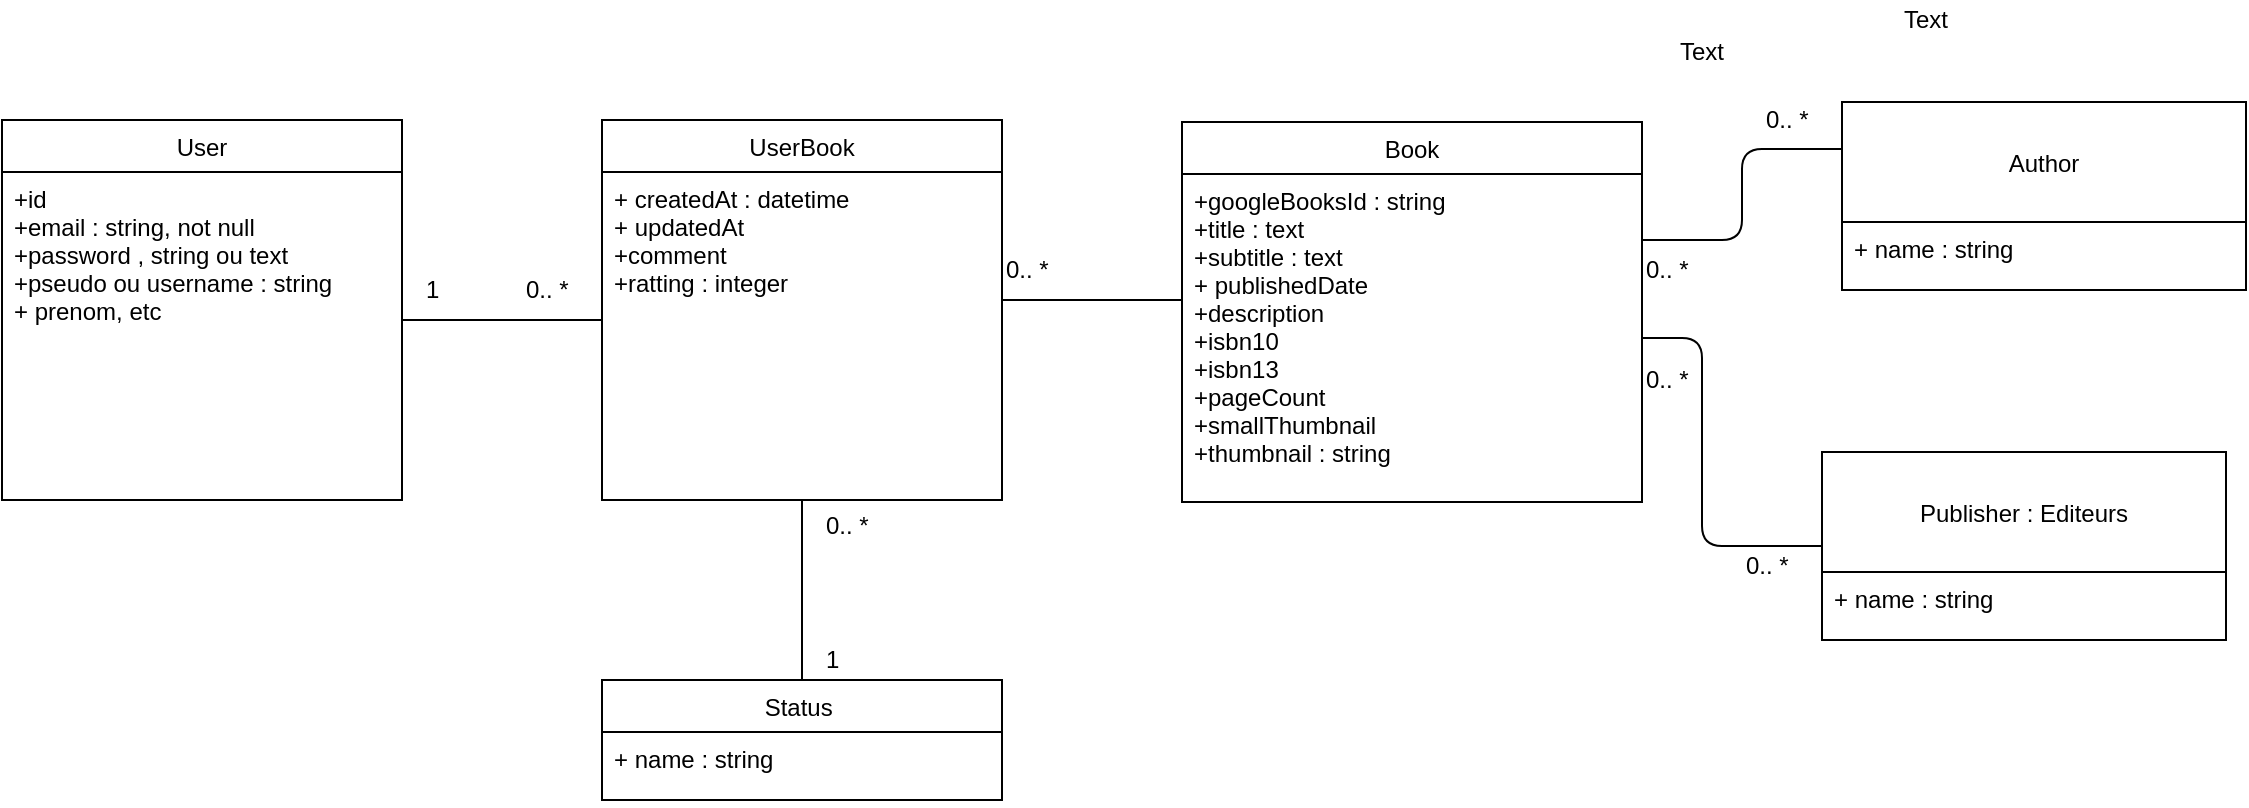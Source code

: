 <mxfile version="12.2.4" pages="1"><diagram id="wFTDd9I1TmXiqSjPwsIQ" name="Page-1"><mxGraphModel dx="2644" dy="696" grid="1" gridSize="10" guides="1" tooltips="1" connect="1" arrows="1" fold="1" page="1" pageScale="1" pageWidth="850" pageHeight="1100" math="0" shadow="0"><root><mxCell id="0"/><mxCell id="1" parent="0"/><mxCell id="2" value="User" style="swimlane;fontStyle=0;childLayout=stackLayout;horizontal=1;startSize=26;fillColor=none;horizontalStack=0;resizeParent=1;resizeParentMax=0;resizeLast=0;collapsible=1;marginBottom=0;" parent="1" vertex="1"><mxGeometry x="50" y="70" width="200" height="190" as="geometry"/></mxCell><mxCell id="3" value="+id &#10;+email : string, not null&#10;+password , string ou text &#10;+pseudo ou username : string &#10;+ prenom, etc" style="text;strokeColor=none;fillColor=none;align=left;verticalAlign=top;spacingLeft=4;spacingRight=4;overflow=hidden;rotatable=0;points=[[0,0.5],[1,0.5]];portConstraint=eastwest;" parent="2" vertex="1"><mxGeometry y="26" width="200" height="164" as="geometry"/></mxCell><mxCell id="6" value="UserBook" style="swimlane;fontStyle=0;childLayout=stackLayout;horizontal=1;startSize=26;fillColor=none;horizontalStack=0;resizeParent=1;resizeParentMax=0;resizeLast=0;collapsible=1;marginBottom=0;" parent="1" vertex="1"><mxGeometry x="350" y="70" width="200" height="190" as="geometry"/></mxCell><mxCell id="7" value="+ createdAt : datetime &#10;+ updatedAt &#10;+comment &#10;+ratting : integer &#10;" style="text;strokeColor=none;fillColor=none;align=left;verticalAlign=top;spacingLeft=4;spacingRight=4;overflow=hidden;rotatable=0;points=[[0,0.5],[1,0.5]];portConstraint=eastwest;" parent="6" vertex="1"><mxGeometry y="26" width="200" height="164" as="geometry"/></mxCell><mxCell id="8" value="Status " style="swimlane;fontStyle=0;childLayout=stackLayout;horizontal=1;startSize=26;fillColor=none;horizontalStack=0;resizeParent=1;resizeParentMax=0;resizeLast=0;collapsible=1;marginBottom=0;" parent="1" vertex="1"><mxGeometry x="350" y="350" width="200" height="60" as="geometry"/></mxCell><mxCell id="9" value="+ name : string " style="text;strokeColor=none;fillColor=none;align=left;verticalAlign=top;spacingLeft=4;spacingRight=4;overflow=hidden;rotatable=0;points=[[0,0.5],[1,0.5]];portConstraint=eastwest;" parent="8" vertex="1"><mxGeometry y="26" width="200" height="34" as="geometry"/></mxCell><mxCell id="10" value="Book" style="swimlane;fontStyle=0;childLayout=stackLayout;horizontal=1;startSize=26;fillColor=none;horizontalStack=0;resizeParent=1;resizeParentMax=0;resizeLast=0;collapsible=1;marginBottom=0;" parent="1" vertex="1"><mxGeometry x="640" y="71" width="230" height="190" as="geometry"/></mxCell><mxCell id="11" value="+googleBooksId : string  &#10;+title : text &#10;+subtitle : text &#10;+ publishedDate &#10;+description &#10;+isbn10&#10;+isbn13&#10;+pageCount&#10;+smallThumbnail&#10;+thumbnail : string " style="text;strokeColor=none;fillColor=none;align=left;verticalAlign=top;spacingLeft=4;spacingRight=4;overflow=hidden;rotatable=0;points=[[0,0.5],[1,0.5]];portConstraint=eastwest;" parent="10" vertex="1"><mxGeometry y="26" width="230" height="164" as="geometry"/></mxCell><mxCell id="13" value="Author" style="swimlane;fontStyle=0;childLayout=stackLayout;horizontal=1;startSize=60;fillColor=none;horizontalStack=0;resizeParent=1;resizeParentMax=0;resizeLast=0;collapsible=1;marginBottom=0;" parent="1" vertex="1"><mxGeometry x="970" y="61" width="202" height="94" as="geometry"/></mxCell><mxCell id="14" value="+ name : string " style="text;strokeColor=none;fillColor=none;align=left;verticalAlign=top;spacingLeft=4;spacingRight=4;overflow=hidden;rotatable=0;points=[[0,0.5],[1,0.5]];portConstraint=eastwest;" parent="13" vertex="1"><mxGeometry y="60" width="202" height="34" as="geometry"/></mxCell><mxCell id="22" value="" style="endArrow=none;endFill=0;html=1;edgeStyle=orthogonalEdgeStyle;align=left;verticalAlign=top;" parent="1" edge="1"><mxGeometry x="-0.5" y="-30" relative="1" as="geometry"><mxPoint x="250" y="170" as="sourcePoint"/><mxPoint x="350" y="170" as="targetPoint"/><Array as="points"><mxPoint x="280" y="170"/><mxPoint x="280" y="170"/></Array><mxPoint as="offset"/></mxGeometry></mxCell><mxCell id="23" value="" style="resizable=0;html=1;align=left;verticalAlign=bottom;labelBackgroundColor=#ffffff;fontSize=10;" parent="22" connectable="0" vertex="1"><mxGeometry x="-1" relative="1" as="geometry"/></mxCell><mxCell id="24" value="1" style="text;html=1;resizable=0;points=[];autosize=1;align=left;verticalAlign=top;spacingTop=-4;" parent="1" vertex="1"><mxGeometry x="260" y="145" width="20" height="20" as="geometry"/></mxCell><mxCell id="26" value="Publisher : Editeurs" style="swimlane;fontStyle=0;childLayout=stackLayout;horizontal=1;startSize=60;fillColor=none;horizontalStack=0;resizeParent=1;resizeParentMax=0;resizeLast=0;collapsible=1;marginBottom=0;" parent="1" vertex="1"><mxGeometry x="960" y="236" width="202" height="94" as="geometry"/></mxCell><mxCell id="27" value="+ name : string " style="text;strokeColor=none;fillColor=none;align=left;verticalAlign=top;spacingLeft=4;spacingRight=4;overflow=hidden;rotatable=0;points=[[0,0.5],[1,0.5]];portConstraint=eastwest;" parent="26" vertex="1"><mxGeometry y="60" width="202" height="34" as="geometry"/></mxCell><mxCell id="28" value="0.. *" style="text;html=1;resizable=0;points=[];autosize=1;align=left;verticalAlign=top;spacingTop=-4;" parent="1" vertex="1"><mxGeometry x="310" y="145" width="40" height="20" as="geometry"/></mxCell><mxCell id="33" value="0.. *" style="text;html=1;resizable=0;points=[];autosize=1;align=left;verticalAlign=top;spacingTop=-4;" parent="1" vertex="1"><mxGeometry x="550" y="135" width="40" height="20" as="geometry"/></mxCell><mxCell id="37" value="" style="edgeStyle=orthogonalEdgeStyle;rounded=0;orthogonalLoop=1;jettySize=auto;html=1;endArrow=none;endFill=0;entryX=1;entryY=0.5;entryDx=0;entryDy=0;exitX=0;exitY=0.5;exitDx=0;exitDy=0;" parent="1" source="11" target="7" edge="1"><mxGeometry relative="1" as="geometry"><Array as="points"><mxPoint x="640" y="160"/><mxPoint x="550" y="160"/></Array></mxGeometry></mxCell><mxCell id="34" value="1" style="text;html=1;resizable=0;points=[];autosize=1;align=left;verticalAlign=top;spacingTop=-4;" parent="1" vertex="1"><mxGeometry x="460" y="330" width="20" height="20" as="geometry"/></mxCell><mxCell id="40" value="" style="endArrow=none;endFill=0;html=1;edgeStyle=orthogonalEdgeStyle;align=left;verticalAlign=top;entryX=0.5;entryY=0;entryDx=0;entryDy=0;" parent="1" source="7" target="8" edge="1"><mxGeometry x="-0.5" y="-30" relative="1" as="geometry"><mxPoint x="419.5" y="304.5" as="sourcePoint"/><mxPoint x="519.5" y="304.5" as="targetPoint"/><Array as="points"><mxPoint x="450" y="306"/><mxPoint x="450" y="306"/></Array><mxPoint as="offset"/></mxGeometry></mxCell><mxCell id="41" value="" style="resizable=0;html=1;align=left;verticalAlign=bottom;labelBackgroundColor=#ffffff;fontSize=10;" parent="40" connectable="0" vertex="1"><mxGeometry x="-1" relative="1" as="geometry"/></mxCell><mxCell id="43" value="0.. *" style="text;html=1;resizable=0;points=[];autosize=1;align=left;verticalAlign=top;spacingTop=-4;" parent="1" vertex="1"><mxGeometry x="460" y="263" width="40" height="20" as="geometry"/></mxCell><mxCell id="44" value="" style="endArrow=none;endFill=0;html=1;edgeStyle=orthogonalEdgeStyle;align=left;verticalAlign=top;entryX=0.5;entryY=0;entryDx=0;entryDy=0;" parent="1" source="7" target="8" edge="1"><mxGeometry x="-0.5" y="-30" relative="1" as="geometry"><mxPoint x="449.667" y="260" as="sourcePoint"/><mxPoint x="449.667" y="349.667" as="targetPoint"/><Array as="points"><mxPoint x="450" y="280"/><mxPoint x="450" y="280"/></Array><mxPoint as="offset"/></mxGeometry></mxCell><mxCell id="45" value="" style="resizable=0;html=1;align=left;verticalAlign=bottom;labelBackgroundColor=#ffffff;fontSize=10;" parent="44" connectable="0" vertex="1"><mxGeometry x="-1" relative="1" as="geometry"/></mxCell><mxCell id="46" value="" style="endArrow=none;endFill=0;html=1;edgeStyle=orthogonalEdgeStyle;align=left;verticalAlign=top;exitX=0;exitY=0.25;exitDx=0;exitDy=0;" parent="1" source="13" target="11" edge="1"><mxGeometry x="-0.5" y="-30" relative="1" as="geometry"><mxPoint x="969" y="382.5" as="sourcePoint"/><mxPoint x="969" y="472.167" as="targetPoint"/><Array as="points"><mxPoint x="920" y="84"/><mxPoint x="920" y="130"/></Array><mxPoint as="offset"/></mxGeometry></mxCell><mxCell id="47" value="" style="resizable=0;html=1;align=left;verticalAlign=bottom;labelBackgroundColor=#ffffff;fontSize=10;" parent="46" connectable="0" vertex="1"><mxGeometry x="-1" relative="1" as="geometry"/></mxCell><mxCell id="48" value="0.. *" style="text;html=1;resizable=0;points=[];autosize=1;align=left;verticalAlign=top;spacingTop=-4;" parent="1" vertex="1"><mxGeometry x="930" y="60" width="40" height="20" as="geometry"/></mxCell><mxCell id="49" value="0.. *" style="text;html=1;resizable=0;points=[];autosize=1;align=left;verticalAlign=top;spacingTop=-4;" parent="1" vertex="1"><mxGeometry x="870" y="135" width="40" height="20" as="geometry"/></mxCell><mxCell id="50" value="" style="endArrow=none;endFill=0;html=1;edgeStyle=orthogonalEdgeStyle;align=left;verticalAlign=top;entryX=1;entryY=0.5;entryDx=0;entryDy=0;exitX=0;exitY=0.5;exitDx=0;exitDy=0;" parent="1" source="26" target="11" edge="1"><mxGeometry x="-0.5" y="-30" relative="1" as="geometry"><mxPoint x="920" y="283" as="sourcePoint"/><mxPoint x="459.667" y="359.667" as="targetPoint"/><Array as="points"><mxPoint x="900" y="283"/><mxPoint x="900" y="179"/></Array><mxPoint as="offset"/></mxGeometry></mxCell><mxCell id="51" value="" style="resizable=0;html=1;align=left;verticalAlign=bottom;labelBackgroundColor=#ffffff;fontSize=10;" parent="50" connectable="0" vertex="1"><mxGeometry x="-1" relative="1" as="geometry"/></mxCell><mxCell id="52" value="0.. *" style="text;html=1;resizable=0;points=[];autosize=1;align=left;verticalAlign=top;spacingTop=-4;" parent="1" vertex="1"><mxGeometry x="870" y="190" width="40" height="20" as="geometry"/></mxCell><mxCell id="53" value="0.. *" style="text;html=1;resizable=0;points=[];autosize=1;align=left;verticalAlign=top;spacingTop=-4;" parent="1" vertex="1"><mxGeometry x="920" y="283" width="40" height="20" as="geometry"/></mxCell><mxCell id="54" value="Text" style="text;html=1;resizable=0;points=[];autosize=1;align=left;verticalAlign=top;spacingTop=-4;" vertex="1" parent="1"><mxGeometry x="887" y="26" width="40" height="20" as="geometry"/></mxCell><mxCell id="55" value="Text" style="text;html=1;resizable=0;points=[];autosize=1;align=left;verticalAlign=top;spacingTop=-4;" vertex="1" parent="1"><mxGeometry x="999" y="10" width="40" height="20" as="geometry"/></mxCell></root></mxGraphModel></diagram></mxfile>